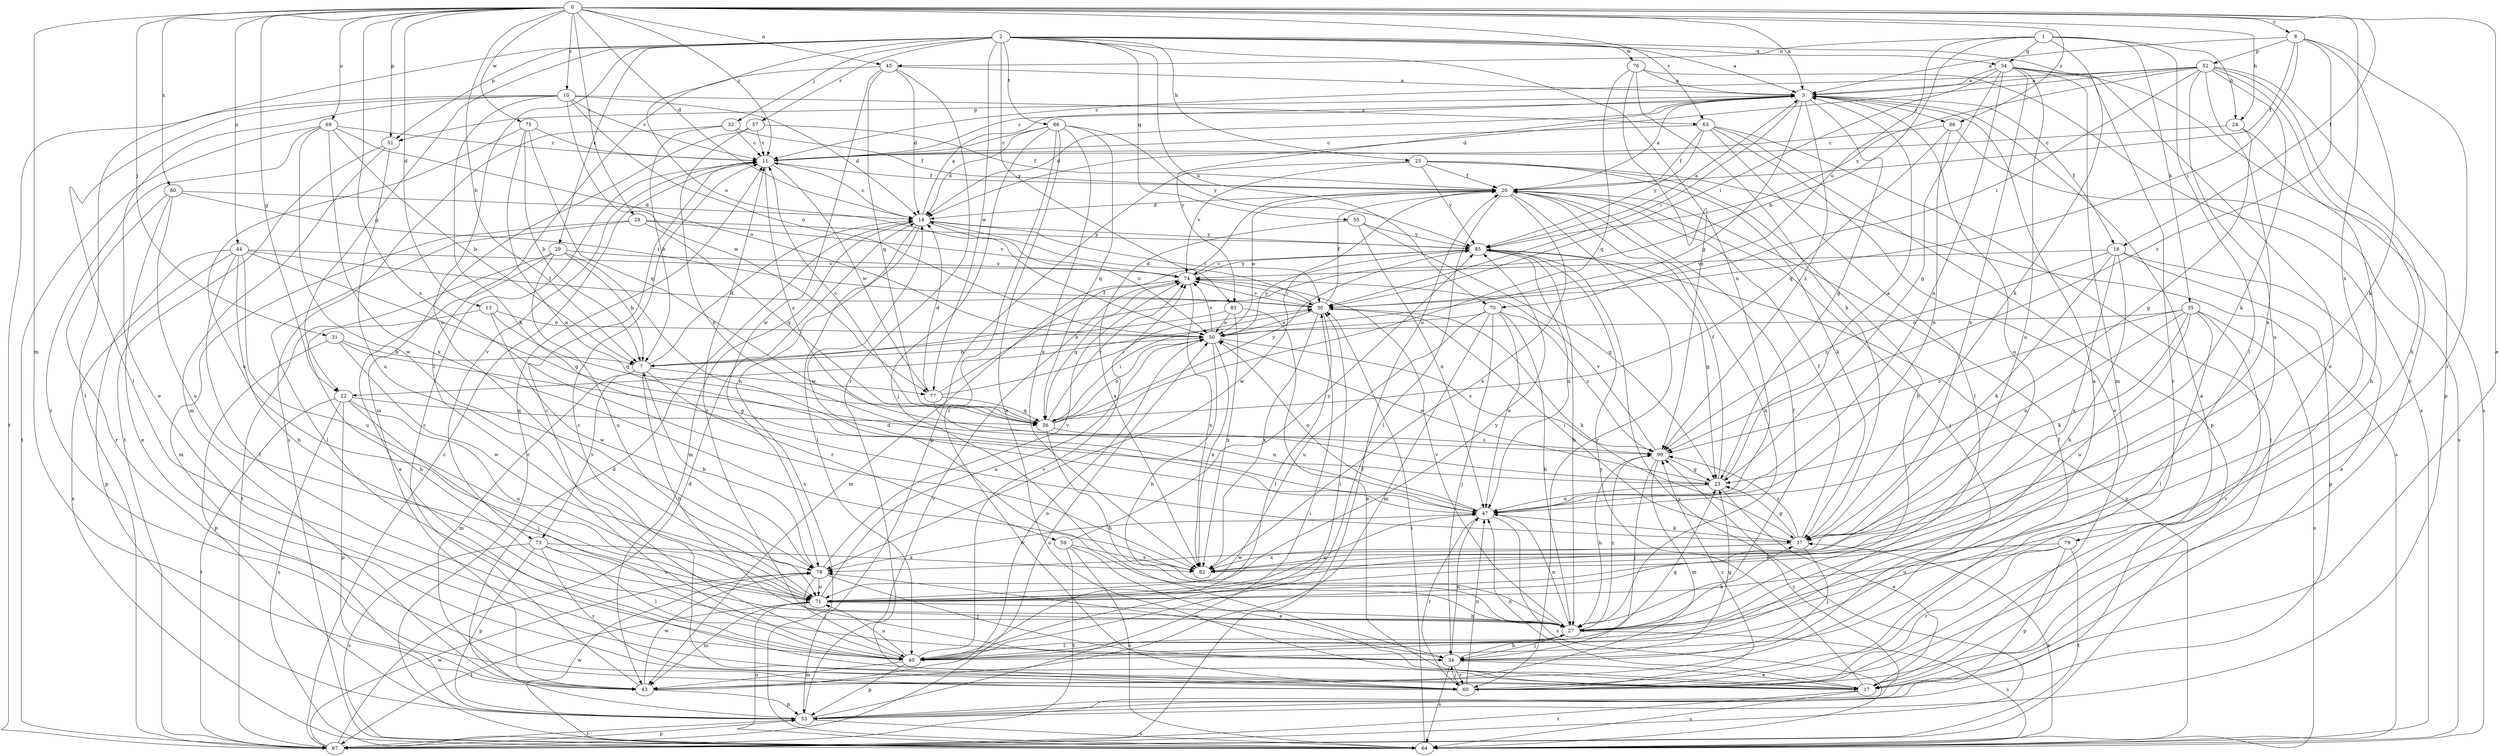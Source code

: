 strict digraph  {
0;
1;
2;
3;
7;
8;
10;
11;
13;
14;
17;
18;
20;
22;
23;
24;
25;
27;
28;
29;
30;
31;
32;
34;
35;
37;
40;
43;
44;
45;
47;
50;
51;
52;
53;
54;
55;
56;
57;
59;
60;
63;
64;
66;
67;
69;
70;
71;
73;
74;
75;
76;
77;
78;
79;
80;
82;
83;
85;
86;
90;
0 -> 3  [label=a];
0 -> 7  [label=b];
0 -> 8  [label=c];
0 -> 10  [label=c];
0 -> 11  [label=c];
0 -> 13  [label=d];
0 -> 14  [label=d];
0 -> 17  [label=e];
0 -> 18  [label=f];
0 -> 22  [label=g];
0 -> 24  [label=h];
0 -> 28  [label=i];
0 -> 31  [label=j];
0 -> 43  [label=m];
0 -> 44  [label=n];
0 -> 45  [label=n];
0 -> 51  [label=p];
0 -> 63  [label=s];
0 -> 69  [label=u];
0 -> 75  [label=w];
0 -> 79  [label=x];
0 -> 80  [label=x];
0 -> 82  [label=x];
0 -> 86  [label=z];
1 -> 7  [label=b];
1 -> 24  [label=h];
1 -> 35  [label=k];
1 -> 37  [label=k];
1 -> 40  [label=l];
1 -> 45  [label=n];
1 -> 54  [label=q];
1 -> 70  [label=u];
2 -> 3  [label=a];
2 -> 17  [label=e];
2 -> 22  [label=g];
2 -> 25  [label=h];
2 -> 29  [label=i];
2 -> 32  [label=j];
2 -> 47  [label=n];
2 -> 50  [label=o];
2 -> 51  [label=p];
2 -> 54  [label=q];
2 -> 55  [label=q];
2 -> 57  [label=r];
2 -> 66  [label=t];
2 -> 67  [label=t];
2 -> 70  [label=u];
2 -> 71  [label=u];
2 -> 76  [label=w];
2 -> 77  [label=w];
2 -> 83  [label=y];
3 -> 11  [label=c];
3 -> 14  [label=d];
3 -> 18  [label=f];
3 -> 22  [label=g];
3 -> 23  [label=g];
3 -> 30  [label=i];
3 -> 51  [label=p];
3 -> 71  [label=u];
3 -> 83  [label=y];
3 -> 86  [label=z];
3 -> 90  [label=z];
7 -> 14  [label=d];
7 -> 27  [label=h];
7 -> 43  [label=m];
7 -> 59  [label=r];
7 -> 73  [label=v];
7 -> 77  [label=w];
8 -> 3  [label=a];
8 -> 20  [label=f];
8 -> 30  [label=i];
8 -> 37  [label=k];
8 -> 52  [label=p];
8 -> 60  [label=r];
8 -> 90  [label=z];
10 -> 11  [label=c];
10 -> 14  [label=d];
10 -> 17  [label=e];
10 -> 37  [label=k];
10 -> 40  [label=l];
10 -> 50  [label=o];
10 -> 63  [label=s];
10 -> 67  [label=t];
10 -> 77  [label=w];
11 -> 20  [label=f];
11 -> 73  [label=v];
11 -> 77  [label=w];
11 -> 90  [label=z];
13 -> 27  [label=h];
13 -> 50  [label=o];
13 -> 56  [label=q];
13 -> 78  [label=w];
14 -> 3  [label=a];
14 -> 11  [label=c];
14 -> 30  [label=i];
14 -> 40  [label=l];
14 -> 43  [label=m];
14 -> 50  [label=o];
14 -> 64  [label=s];
14 -> 85  [label=y];
17 -> 3  [label=a];
17 -> 47  [label=n];
17 -> 64  [label=s];
17 -> 67  [label=t];
17 -> 85  [label=y];
18 -> 17  [label=e];
18 -> 27  [label=h];
18 -> 37  [label=k];
18 -> 53  [label=p];
18 -> 74  [label=v];
18 -> 82  [label=x];
18 -> 90  [label=z];
20 -> 3  [label=a];
20 -> 14  [label=d];
20 -> 27  [label=h];
20 -> 34  [label=j];
20 -> 40  [label=l];
20 -> 50  [label=o];
20 -> 60  [label=r];
20 -> 78  [label=w];
20 -> 82  [label=x];
22 -> 34  [label=j];
22 -> 53  [label=p];
22 -> 56  [label=q];
22 -> 64  [label=s];
22 -> 67  [label=t];
22 -> 71  [label=u];
23 -> 3  [label=a];
23 -> 17  [label=e];
23 -> 20  [label=f];
23 -> 47  [label=n];
23 -> 50  [label=o];
24 -> 11  [label=c];
24 -> 23  [label=g];
24 -> 27  [label=h];
25 -> 20  [label=f];
25 -> 27  [label=h];
25 -> 37  [label=k];
25 -> 53  [label=p];
25 -> 64  [label=s];
25 -> 74  [label=v];
25 -> 85  [label=y];
27 -> 14  [label=d];
27 -> 20  [label=f];
27 -> 34  [label=j];
27 -> 37  [label=k];
27 -> 40  [label=l];
27 -> 47  [label=n];
27 -> 64  [label=s];
27 -> 74  [label=v];
27 -> 90  [label=z];
28 -> 40  [label=l];
28 -> 43  [label=m];
28 -> 56  [label=q];
28 -> 74  [label=v];
28 -> 85  [label=y];
29 -> 7  [label=b];
29 -> 17  [label=e];
29 -> 47  [label=n];
29 -> 67  [label=t];
29 -> 71  [label=u];
29 -> 74  [label=v];
30 -> 14  [label=d];
30 -> 20  [label=f];
30 -> 37  [label=k];
30 -> 40  [label=l];
30 -> 50  [label=o];
30 -> 74  [label=v];
30 -> 82  [label=x];
31 -> 7  [label=b];
31 -> 23  [label=g];
31 -> 53  [label=p];
31 -> 78  [label=w];
32 -> 7  [label=b];
32 -> 11  [label=c];
32 -> 20  [label=f];
32 -> 64  [label=s];
34 -> 11  [label=c];
34 -> 17  [label=e];
34 -> 23  [label=g];
34 -> 27  [label=h];
34 -> 47  [label=n];
34 -> 60  [label=r];
34 -> 64  [label=s];
34 -> 78  [label=w];
35 -> 37  [label=k];
35 -> 40  [label=l];
35 -> 47  [label=n];
35 -> 50  [label=o];
35 -> 60  [label=r];
35 -> 64  [label=s];
35 -> 71  [label=u];
35 -> 90  [label=z];
37 -> 20  [label=f];
37 -> 23  [label=g];
37 -> 30  [label=i];
37 -> 34  [label=j];
37 -> 78  [label=w];
37 -> 82  [label=x];
37 -> 90  [label=z];
40 -> 3  [label=a];
40 -> 11  [label=c];
40 -> 23  [label=g];
40 -> 30  [label=i];
40 -> 43  [label=m];
40 -> 53  [label=p];
40 -> 71  [label=u];
40 -> 74  [label=v];
43 -> 11  [label=c];
43 -> 50  [label=o];
43 -> 53  [label=p];
43 -> 78  [label=w];
44 -> 23  [label=g];
44 -> 27  [label=h];
44 -> 30  [label=i];
44 -> 40  [label=l];
44 -> 53  [label=p];
44 -> 64  [label=s];
44 -> 71  [label=u];
44 -> 74  [label=v];
45 -> 3  [label=a];
45 -> 14  [label=d];
45 -> 40  [label=l];
45 -> 56  [label=q];
45 -> 60  [label=r];
45 -> 78  [label=w];
47 -> 37  [label=k];
47 -> 50  [label=o];
47 -> 60  [label=r];
47 -> 64  [label=s];
47 -> 78  [label=w];
50 -> 7  [label=b];
50 -> 27  [label=h];
50 -> 74  [label=v];
50 -> 82  [label=x];
50 -> 85  [label=y];
50 -> 90  [label=z];
51 -> 43  [label=m];
51 -> 67  [label=t];
51 -> 71  [label=u];
52 -> 3  [label=a];
52 -> 11  [label=c];
52 -> 14  [label=d];
52 -> 27  [label=h];
52 -> 30  [label=i];
52 -> 37  [label=k];
52 -> 53  [label=p];
52 -> 60  [label=r];
52 -> 71  [label=u];
52 -> 82  [label=x];
52 -> 85  [label=y];
53 -> 14  [label=d];
53 -> 30  [label=i];
53 -> 64  [label=s];
53 -> 67  [label=t];
53 -> 74  [label=v];
53 -> 90  [label=z];
54 -> 3  [label=a];
54 -> 23  [label=g];
54 -> 30  [label=i];
54 -> 43  [label=m];
54 -> 47  [label=n];
54 -> 60  [label=r];
54 -> 64  [label=s];
54 -> 71  [label=u];
54 -> 82  [label=x];
55 -> 23  [label=g];
55 -> 47  [label=n];
55 -> 82  [label=x];
55 -> 85  [label=y];
56 -> 11  [label=c];
56 -> 27  [label=h];
56 -> 30  [label=i];
56 -> 50  [label=o];
56 -> 74  [label=v];
56 -> 85  [label=y];
56 -> 90  [label=z];
57 -> 11  [label=c];
57 -> 20  [label=f];
57 -> 43  [label=m];
57 -> 47  [label=n];
59 -> 17  [label=e];
59 -> 64  [label=s];
59 -> 67  [label=t];
59 -> 82  [label=x];
59 -> 85  [label=y];
60 -> 11  [label=c];
60 -> 20  [label=f];
60 -> 34  [label=j];
60 -> 47  [label=n];
60 -> 90  [label=z];
63 -> 11  [label=c];
63 -> 17  [label=e];
63 -> 20  [label=f];
63 -> 40  [label=l];
63 -> 53  [label=p];
63 -> 67  [label=t];
63 -> 85  [label=y];
64 -> 11  [label=c];
64 -> 30  [label=i];
64 -> 37  [label=k];
64 -> 71  [label=u];
64 -> 78  [label=w];
64 -> 85  [label=y];
66 -> 11  [label=c];
66 -> 14  [label=d];
66 -> 17  [label=e];
66 -> 34  [label=j];
66 -> 56  [label=q];
66 -> 60  [label=r];
66 -> 82  [label=x];
66 -> 85  [label=y];
67 -> 11  [label=c];
67 -> 14  [label=d];
67 -> 20  [label=f];
67 -> 50  [label=o];
67 -> 53  [label=p];
67 -> 78  [label=w];
67 -> 85  [label=y];
69 -> 7  [label=b];
69 -> 11  [label=c];
69 -> 50  [label=o];
69 -> 60  [label=r];
69 -> 67  [label=t];
69 -> 78  [label=w];
69 -> 82  [label=x];
70 -> 27  [label=h];
70 -> 34  [label=j];
70 -> 43  [label=m];
70 -> 47  [label=n];
70 -> 50  [label=o];
70 -> 71  [label=u];
70 -> 90  [label=z];
71 -> 27  [label=h];
71 -> 43  [label=m];
71 -> 47  [label=n];
71 -> 50  [label=o];
71 -> 67  [label=t];
71 -> 85  [label=y];
73 -> 40  [label=l];
73 -> 53  [label=p];
73 -> 60  [label=r];
73 -> 64  [label=s];
73 -> 71  [label=u];
73 -> 82  [label=x];
74 -> 30  [label=i];
74 -> 43  [label=m];
74 -> 56  [label=q];
74 -> 82  [label=x];
74 -> 85  [label=y];
75 -> 7  [label=b];
75 -> 11  [label=c];
75 -> 47  [label=n];
75 -> 56  [label=q];
75 -> 71  [label=u];
76 -> 3  [label=a];
76 -> 37  [label=k];
76 -> 56  [label=q];
76 -> 64  [label=s];
76 -> 90  [label=z];
77 -> 14  [label=d];
77 -> 20  [label=f];
77 -> 30  [label=i];
77 -> 47  [label=n];
77 -> 56  [label=q];
78 -> 7  [label=b];
78 -> 34  [label=j];
78 -> 40  [label=l];
78 -> 71  [label=u];
78 -> 74  [label=v];
79 -> 53  [label=p];
79 -> 60  [label=r];
79 -> 67  [label=t];
79 -> 71  [label=u];
79 -> 82  [label=x];
80 -> 14  [label=d];
80 -> 17  [label=e];
80 -> 30  [label=i];
80 -> 60  [label=r];
80 -> 71  [label=u];
83 -> 7  [label=b];
83 -> 17  [label=e];
83 -> 50  [label=o];
83 -> 82  [label=x];
85 -> 3  [label=a];
85 -> 23  [label=g];
85 -> 27  [label=h];
85 -> 47  [label=n];
85 -> 74  [label=v];
86 -> 11  [label=c];
86 -> 47  [label=n];
86 -> 56  [label=q];
86 -> 64  [label=s];
90 -> 23  [label=g];
90 -> 27  [label=h];
90 -> 34  [label=j];
90 -> 43  [label=m];
90 -> 74  [label=v];
}
